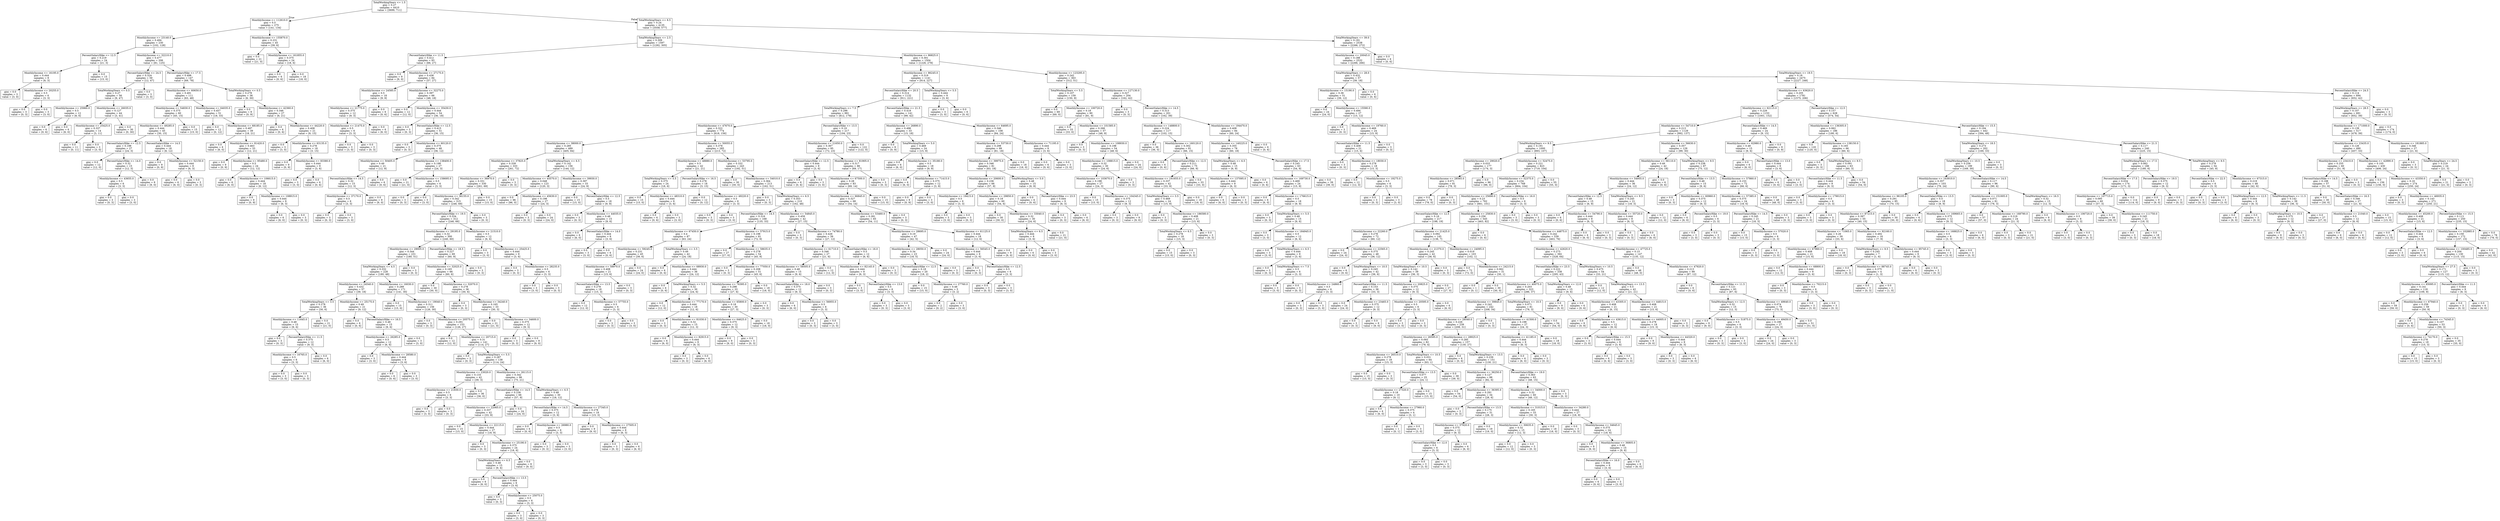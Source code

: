 digraph Tree {
node [shape=box] ;
0 [label="TotalWorkingYears <= 1.5\ngini = 0.27\nsamples = 4410\nvalue = [3699, 711]"] ;
1 [label="MonthlyIncome <= 112610.0\ngini = 0.5\nsamples = 275\nvalue = [141, 134]"] ;
0 -> 1 [labeldistance=2.5, labelangle=45, headlabel="True"] ;
2 [label="MonthlyIncome <= 23140.0\ngini = 0.494\nsamples = 230\nvalue = [102, 128]"] ;
1 -> 2 ;
3 [label="PercentSalaryHike <= 12.5\ngini = 0.219\nsamples = 24\nvalue = [21, 3]"] ;
2 -> 3 ;
4 [label="MonthlyIncome <= 16195.0\ngini = 0.444\nsamples = 9\nvalue = [6, 3]"] ;
3 -> 4 ;
5 [label="gini = 0.0\nsamples = 3\nvalue = [3, 0]"] ;
4 -> 5 ;
6 [label="MonthlyIncome <= 20255.0\ngini = 0.5\nsamples = 6\nvalue = [3, 3]"] ;
4 -> 6 ;
7 [label="gini = 0.0\nsamples = 3\nvalue = [0, 3]"] ;
6 -> 7 ;
8 [label="gini = 0.0\nsamples = 3\nvalue = [3, 0]"] ;
6 -> 8 ;
9 [label="gini = 0.0\nsamples = 15\nvalue = [15, 0]"] ;
3 -> 9 ;
10 [label="MonthlyIncome <= 32210.0\ngini = 0.477\nsamples = 206\nvalue = [81, 125]"] ;
2 -> 10 ;
11 [label="PercentSalaryHike <= 24.5\ngini = 0.324\nsamples = 59\nvalue = [12, 47]"] ;
10 -> 11 ;
12 [label="TotalWorkingYears <= 0.5\ngini = 0.27\nsamples = 56\nvalue = [9, 47]"] ;
11 -> 12 ;
13 [label="MonthlyIncome <= 25960.0\ngini = 0.5\nsamples = 12\nvalue = [6, 6]"] ;
12 -> 13 ;
14 [label="gini = 0.0\nsamples = 6\nvalue = [0, 6]"] ;
13 -> 14 ;
15 [label="gini = 0.0\nsamples = 6\nvalue = [6, 0]"] ;
13 -> 15 ;
16 [label="MonthlyIncome <= 26035.0\ngini = 0.127\nsamples = 44\nvalue = [3, 41]"] ;
12 -> 16 ;
17 [label="MonthlyIncome <= 25425.0\ngini = 0.337\nsamples = 14\nvalue = [3, 11]"] ;
16 -> 17 ;
18 [label="gini = 0.0\nsamples = 11\nvalue = [0, 11]"] ;
17 -> 18 ;
19 [label="gini = 0.0\nsamples = 3\nvalue = [3, 0]"] ;
17 -> 19 ;
20 [label="gini = 0.0\nsamples = 30\nvalue = [0, 30]"] ;
16 -> 20 ;
21 [label="gini = 0.0\nsamples = 3\nvalue = [3, 0]"] ;
11 -> 21 ;
22 [label="PercentSalaryHike <= 17.5\ngini = 0.498\nsamples = 147\nvalue = [69, 78]"] ;
10 -> 22 ;
23 [label="MonthlyIncome <= 60650.0\ngini = 0.491\nsamples = 111\nvalue = [63, 48]"] ;
22 -> 23 ;
24 [label="MonthlyIncome <= 54830.0\ngini = 0.375\nsamples = 60\nvalue = [45, 15]"] ;
23 -> 24 ;
25 [label="MonthlyIncome <= 49285.0\ngini = 0.444\nsamples = 45\nvalue = [30, 15]"] ;
24 -> 25 ;
26 [label="PercentSalaryHike <= 12.5\ngini = 0.198\nsamples = 27\nvalue = [24, 3]"] ;
25 -> 26 ;
27 [label="gini = 0.0\nsamples = 12\nvalue = [12, 0]"] ;
26 -> 27 ;
28 [label="PercentSalaryHike <= 14.0\ngini = 0.32\nsamples = 15\nvalue = [12, 3]"] ;
26 -> 28 ;
29 [label="MonthlyIncome <= 43655.0\ngini = 0.5\nsamples = 6\nvalue = [3, 3]"] ;
28 -> 29 ;
30 [label="gini = 0.0\nsamples = 3\nvalue = [0, 3]"] ;
29 -> 30 ;
31 [label="gini = 0.0\nsamples = 3\nvalue = [3, 0]"] ;
29 -> 31 ;
32 [label="gini = 0.0\nsamples = 9\nvalue = [9, 0]"] ;
28 -> 32 ;
33 [label="PercentSalaryHike <= 14.5\ngini = 0.444\nsamples = 18\nvalue = [6, 12]"] ;
25 -> 33 ;
34 [label="gini = 0.0\nsamples = 9\nvalue = [0, 9]"] ;
33 -> 34 ;
35 [label="MonthlyIncome <= 52150.0\ngini = 0.444\nsamples = 9\nvalue = [6, 3]"] ;
33 -> 35 ;
36 [label="gini = 0.0\nsamples = 6\nvalue = [6, 0]"] ;
35 -> 36 ;
37 [label="gini = 0.0\nsamples = 3\nvalue = [0, 3]"] ;
35 -> 37 ;
38 [label="gini = 0.0\nsamples = 15\nvalue = [15, 0]"] ;
24 -> 38 ;
39 [label="MonthlyIncome <= 64035.0\ngini = 0.457\nsamples = 51\nvalue = [18, 33]"] ;
23 -> 39 ;
40 [label="gini = 0.0\nsamples = 12\nvalue = [0, 12]"] ;
39 -> 40 ;
41 [label="MonthlyIncome <= 68185.0\ngini = 0.497\nsamples = 39\nvalue = [18, 21]"] ;
39 -> 41 ;
42 [label="gini = 0.0\nsamples = 6\nvalue = [6, 0]"] ;
41 -> 42 ;
43 [label="MonthlyIncome <= 81420.0\ngini = 0.463\nsamples = 33\nvalue = [12, 21]"] ;
41 -> 43 ;
44 [label="gini = 0.0\nsamples = 9\nvalue = [0, 9]"] ;
43 -> 44 ;
45 [label="MonthlyIncome <= 95480.0\ngini = 0.5\nsamples = 24\nvalue = [12, 12]"] ;
43 -> 45 ;
46 [label="gini = 0.0\nsamples = 6\nvalue = [6, 0]"] ;
45 -> 46 ;
47 [label="MonthlyIncome <= 106615.0\ngini = 0.444\nsamples = 18\nvalue = [6, 12]"] ;
45 -> 47 ;
48 [label="gini = 0.0\nsamples = 9\nvalue = [0, 9]"] ;
47 -> 48 ;
49 [label="MonthlyIncome <= 108915.0\ngini = 0.444\nsamples = 9\nvalue = [6, 3]"] ;
47 -> 49 ;
50 [label="gini = 0.0\nsamples = 6\nvalue = [6, 0]"] ;
49 -> 50 ;
51 [label="gini = 0.0\nsamples = 3\nvalue = [0, 3]"] ;
49 -> 51 ;
52 [label="TotalWorkingYears <= 0.5\ngini = 0.278\nsamples = 36\nvalue = [6, 30]"] ;
22 -> 52 ;
53 [label="gini = 0.0\nsamples = 9\nvalue = [0, 9]"] ;
52 -> 53 ;
54 [label="MonthlyIncome <= 42360.0\ngini = 0.346\nsamples = 27\nvalue = [6, 21]"] ;
52 -> 54 ;
55 [label="gini = 0.0\nsamples = 6\nvalue = [0, 6]"] ;
54 -> 55 ;
56 [label="MonthlyIncome <= 44220.0\ngini = 0.408\nsamples = 21\nvalue = [6, 15]"] ;
54 -> 56 ;
57 [label="gini = 0.0\nsamples = 3\nvalue = [3, 0]"] ;
56 -> 57 ;
58 [label="MonthlyIncome <= 63135.0\ngini = 0.278\nsamples = 18\nvalue = [3, 15]"] ;
56 -> 58 ;
59 [label="gini = 0.0\nsamples = 9\nvalue = [0, 9]"] ;
58 -> 59 ;
60 [label="MonthlyIncome <= 83380.0\ngini = 0.444\nsamples = 9\nvalue = [3, 6]"] ;
58 -> 60 ;
61 [label="gini = 0.0\nsamples = 3\nvalue = [3, 0]"] ;
60 -> 61 ;
62 [label="gini = 0.0\nsamples = 6\nvalue = [0, 6]"] ;
60 -> 62 ;
63 [label="MonthlyIncome <= 155870.0\ngini = 0.231\nsamples = 45\nvalue = [39, 6]"] ;
1 -> 63 ;
64 [label="gini = 0.0\nsamples = 21\nvalue = [21, 0]"] ;
63 -> 64 ;
65 [label="MonthlyIncome <= 161855.0\ngini = 0.375\nsamples = 24\nvalue = [18, 6]"] ;
63 -> 65 ;
66 [label="gini = 0.0\nsamples = 6\nvalue = [0, 6]"] ;
65 -> 66 ;
67 [label="gini = 0.0\nsamples = 18\nvalue = [18, 0]"] ;
65 -> 67 ;
68 [label="TotalWorkingYears <= 8.5\ngini = 0.24\nsamples = 4135\nvalue = [3558, 577]"] ;
0 -> 68 [labeldistance=2.5, labelangle=-45, headlabel="False"] ;
69 [label="TotalWorkingYears <= 2.5\ngini = 0.309\nsamples = 1597\nvalue = [1292, 305]"] ;
68 -> 69 ;
70 [label="PercentSalaryHike <= 11.5\ngini = 0.412\nsamples = 93\nvalue = [66, 27]"] ;
69 -> 70 ;
71 [label="gini = 0.0\nsamples = 9\nvalue = [9, 0]"] ;
70 -> 71 ;
72 [label="MonthlyIncome <= 27175.0\ngini = 0.436\nsamples = 84\nvalue = [57, 27]"] ;
70 -> 72 ;
73 [label="MonthlyIncome <= 24585.0\ngini = 0.5\nsamples = 18\nvalue = [9, 9]"] ;
72 -> 73 ;
74 [label="MonthlyIncome <= 21775.0\ngini = 0.375\nsamples = 12\nvalue = [9, 3]"] ;
73 -> 74 ;
75 [label="MonthlyIncome <= 21475.0\ngini = 0.5\nsamples = 6\nvalue = [3, 3]"] ;
74 -> 75 ;
76 [label="gini = 0.0\nsamples = 3\nvalue = [3, 0]"] ;
75 -> 76 ;
77 [label="gini = 0.0\nsamples = 3\nvalue = [0, 3]"] ;
75 -> 77 ;
78 [label="gini = 0.0\nsamples = 6\nvalue = [6, 0]"] ;
74 -> 78 ;
79 [label="gini = 0.0\nsamples = 6\nvalue = [0, 6]"] ;
73 -> 79 ;
80 [label="MonthlyIncome <= 32275.0\ngini = 0.397\nsamples = 66\nvalue = [48, 18]"] ;
72 -> 80 ;
81 [label="gini = 0.0\nsamples = 12\nvalue = [12, 0]"] ;
80 -> 81 ;
82 [label="MonthlyIncome <= 35430.0\ngini = 0.444\nsamples = 54\nvalue = [36, 18]"] ;
80 -> 82 ;
83 [label="gini = 0.0\nsamples = 3\nvalue = [0, 3]"] ;
82 -> 83 ;
84 [label="PercentSalaryHike <= 12.5\ngini = 0.415\nsamples = 51\nvalue = [36, 15]"] ;
82 -> 84 ;
85 [label="gini = 0.0\nsamples = 3\nvalue = [0, 3]"] ;
84 -> 85 ;
86 [label="MonthlyIncome <= 60120.0\ngini = 0.375\nsamples = 48\nvalue = [36, 12]"] ;
84 -> 86 ;
87 [label="MonthlyIncome <= 50405.0\ngini = 0.49\nsamples = 21\nvalue = [12, 9]"] ;
86 -> 87 ;
88 [label="PercentSalaryHike <= 14.5\ngini = 0.32\nsamples = 15\nvalue = [12, 3]"] ;
87 -> 88 ;
89 [label="MonthlyIncome <= 37170.0\ngini = 0.5\nsamples = 6\nvalue = [3, 3]"] ;
88 -> 89 ;
90 [label="gini = 0.0\nsamples = 3\nvalue = [0, 3]"] ;
89 -> 90 ;
91 [label="gini = 0.0\nsamples = 3\nvalue = [3, 0]"] ;
89 -> 91 ;
92 [label="gini = 0.0\nsamples = 9\nvalue = [9, 0]"] ;
88 -> 92 ;
93 [label="gini = 0.0\nsamples = 6\nvalue = [0, 6]"] ;
87 -> 93 ;
94 [label="MonthlyIncome <= 138400.0\ngini = 0.198\nsamples = 27\nvalue = [24, 3]"] ;
86 -> 94 ;
95 [label="gini = 0.0\nsamples = 21\nvalue = [21, 0]"] ;
94 -> 95 ;
96 [label="MonthlyIncome <= 158695.0\ngini = 0.5\nsamples = 6\nvalue = [3, 3]"] ;
94 -> 96 ;
97 [label="gini = 0.0\nsamples = 3\nvalue = [0, 3]"] ;
96 -> 97 ;
98 [label="gini = 0.0\nsamples = 3\nvalue = [3, 0]"] ;
96 -> 98 ;
99 [label="MonthlyIncome <= 86825.0\ngini = 0.301\nsamples = 1504\nvalue = [1226, 278]"] ;
69 -> 99 ;
100 [label="MonthlyIncome <= 86245.0\ngini = 0.319\nsamples = 1141\nvalue = [914, 227]"] ;
99 -> 100 ;
101 [label="PercentSalaryHike <= 20.5\ngini = 0.314\nsamples = 1132\nvalue = [911, 221]"] ;
100 -> 101 ;
102 [label="TotalWorkingYears <= 7.5\ngini = 0.296\nsamples = 991\nvalue = [812, 179]"] ;
101 -> 102 ;
103 [label="MonthlyIncome <= 47670.0\ngini = 0.322\nsamples = 774\nvalue = [618, 156]"] ;
102 -> 103 ;
104 [label="MonthlyIncome <= 38000.0\ngini = 0.285\nsamples = 489\nvalue = [405, 84]"] ;
103 -> 104 ;
105 [label="MonthlyIncome <= 37825.0\ngini = 0.339\nsamples = 333\nvalue = [261, 72]"] ;
104 -> 105 ;
106 [label="MonthlyIncome <= 36970.0\ngini = 0.331\nsamples = 330\nvalue = [261, 69]"] ;
105 -> 106 ;
107 [label="MonthlyIncome <= 36155.0\ngini = 0.342\nsamples = 315\nvalue = [246, 69]"] ;
106 -> 107 ;
108 [label="PercentSalaryHike <= 19.5\ngini = 0.334\nsamples = 312\nvalue = [246, 66]"] ;
107 -> 108 ;
109 [label="MonthlyIncome <= 29195.0\ngini = 0.32\nsamples = 300\nvalue = [240, 60]"] ;
108 -> 109 ;
110 [label="MonthlyIncome <= 29005.0\ngini = 0.344\nsamples = 231\nvalue = [180, 51]"] ;
109 -> 110 ;
111 [label="TotalWorkingYears <= 4.5\ngini = 0.332\nsamples = 228\nvalue = [180, 48]"] ;
110 -> 111 ;
112 [label="MonthlyIncome <= 24540.0\ngini = 0.432\nsamples = 57\nvalue = [39, 18]"] ;
111 -> 112 ;
113 [label="TotalWorkingYears <= 3.5\ngini = 0.278\nsamples = 36\nvalue = [30, 6]"] ;
112 -> 113 ;
114 [label="MonthlyIncome <= 11645.0\ngini = 0.48\nsamples = 15\nvalue = [9, 6]"] ;
113 -> 114 ;
115 [label="gini = 0.0\nsamples = 3\nvalue = [0, 3]"] ;
114 -> 115 ;
116 [label="PercentSalaryHike <= 11.5\ngini = 0.375\nsamples = 12\nvalue = [9, 3]"] ;
114 -> 116 ;
117 [label="MonthlyIncome <= 16765.0\ngini = 0.5\nsamples = 6\nvalue = [3, 3]"] ;
116 -> 117 ;
118 [label="gini = 0.0\nsamples = 3\nvalue = [3, 0]"] ;
117 -> 118 ;
119 [label="gini = 0.0\nsamples = 3\nvalue = [0, 3]"] ;
117 -> 119 ;
120 [label="gini = 0.0\nsamples = 6\nvalue = [6, 0]"] ;
116 -> 120 ;
121 [label="gini = 0.0\nsamples = 21\nvalue = [21, 0]"] ;
113 -> 121 ;
122 [label="MonthlyIncome <= 25175.0\ngini = 0.49\nsamples = 21\nvalue = [9, 12]"] ;
112 -> 122 ;
123 [label="gini = 0.0\nsamples = 6\nvalue = [0, 6]"] ;
122 -> 123 ;
124 [label="PercentSalaryHike <= 16.5\ngini = 0.48\nsamples = 15\nvalue = [9, 6]"] ;
122 -> 124 ;
125 [label="MonthlyIncome <= 26285.0\ngini = 0.5\nsamples = 12\nvalue = [6, 6]"] ;
124 -> 125 ;
126 [label="gini = 0.0\nsamples = 3\nvalue = [3, 0]"] ;
125 -> 126 ;
127 [label="MonthlyIncome <= 28580.0\ngini = 0.444\nsamples = 9\nvalue = [3, 6]"] ;
125 -> 127 ;
128 [label="gini = 0.0\nsamples = 6\nvalue = [0, 6]"] ;
127 -> 128 ;
129 [label="gini = 0.0\nsamples = 3\nvalue = [3, 0]"] ;
127 -> 129 ;
130 [label="gini = 0.0\nsamples = 3\nvalue = [3, 0]"] ;
124 -> 130 ;
131 [label="MonthlyIncome <= 16030.0\ngini = 0.289\nsamples = 171\nvalue = [141, 30]"] ;
111 -> 131 ;
132 [label="gini = 0.0\nsamples = 15\nvalue = [15, 0]"] ;
131 -> 132 ;
133 [label="MonthlyIncome <= 19040.0\ngini = 0.311\nsamples = 156\nvalue = [126, 30]"] ;
131 -> 133 ;
134 [label="gini = 0.0\nsamples = 3\nvalue = [0, 3]"] ;
133 -> 134 ;
135 [label="MonthlyIncome <= 20575.0\ngini = 0.291\nsamples = 153\nvalue = [126, 27]"] ;
133 -> 135 ;
136 [label="gini = 0.0\nsamples = 12\nvalue = [12, 0]"] ;
135 -> 136 ;
137 [label="MonthlyIncome <= 20715.0\ngini = 0.31\nsamples = 141\nvalue = [114, 27]"] ;
135 -> 137 ;
138 [label="gini = 0.0\nsamples = 3\nvalue = [0, 3]"] ;
137 -> 138 ;
139 [label="TotalWorkingYears <= 5.5\ngini = 0.287\nsamples = 138\nvalue = [114, 24]"] ;
137 -> 139 ;
140 [label="MonthlyIncome <= 23020.0\ngini = 0.133\nsamples = 42\nvalue = [39, 3]"] ;
139 -> 140 ;
141 [label="MonthlyIncome <= 21830.0\ngini = 0.5\nsamples = 6\nvalue = [3, 3]"] ;
140 -> 141 ;
142 [label="gini = 0.0\nsamples = 3\nvalue = [3, 0]"] ;
141 -> 142 ;
143 [label="gini = 0.0\nsamples = 3\nvalue = [0, 3]"] ;
141 -> 143 ;
144 [label="gini = 0.0\nsamples = 36\nvalue = [36, 0]"] ;
140 -> 144 ;
145 [label="MonthlyIncome <= 26115.0\ngini = 0.342\nsamples = 96\nvalue = [75, 21]"] ;
139 -> 145 ;
146 [label="PercentSalaryHike <= 14.5\ngini = 0.236\nsamples = 66\nvalue = [57, 9]"] ;
145 -> 146 ;
147 [label="MonthlyIncome <= 22065.0\ngini = 0.337\nsamples = 42\nvalue = [33, 9]"] ;
146 -> 147 ;
148 [label="gini = 0.0\nsamples = 15\nvalue = [15, 0]"] ;
147 -> 148 ;
149 [label="MonthlyIncome <= 22115.0\ngini = 0.444\nsamples = 27\nvalue = [18, 9]"] ;
147 -> 149 ;
150 [label="gini = 0.0\nsamples = 3\nvalue = [0, 3]"] ;
149 -> 150 ;
151 [label="MonthlyIncome <= 25190.0\ngini = 0.375\nsamples = 24\nvalue = [18, 6]"] ;
149 -> 151 ;
152 [label="TotalWorkingYears <= 6.5\ngini = 0.48\nsamples = 15\nvalue = [9, 6]"] ;
151 -> 152 ;
153 [label="gini = 0.0\nsamples = 6\nvalue = [6, 0]"] ;
152 -> 153 ;
154 [label="PercentSalaryHike <= 13.5\ngini = 0.444\nsamples = 9\nvalue = [3, 6]"] ;
152 -> 154 ;
155 [label="gini = 0.0\nsamples = 3\nvalue = [0, 3]"] ;
154 -> 155 ;
156 [label="MonthlyIncome <= 25075.0\ngini = 0.5\nsamples = 6\nvalue = [3, 3]"] ;
154 -> 156 ;
157 [label="gini = 0.0\nsamples = 3\nvalue = [3, 0]"] ;
156 -> 157 ;
158 [label="gini = 0.0\nsamples = 3\nvalue = [0, 3]"] ;
156 -> 158 ;
159 [label="gini = 0.0\nsamples = 9\nvalue = [9, 0]"] ;
151 -> 159 ;
160 [label="gini = 0.0\nsamples = 24\nvalue = [24, 0]"] ;
146 -> 160 ;
161 [label="TotalWorkingYears <= 6.5\ngini = 0.48\nsamples = 30\nvalue = [18, 12]"] ;
145 -> 161 ;
162 [label="PercentSalaryHike <= 14.5\ngini = 0.375\nsamples = 12\nvalue = [3, 9]"] ;
161 -> 162 ;
163 [label="gini = 0.0\nsamples = 6\nvalue = [0, 6]"] ;
162 -> 163 ;
164 [label="MonthlyIncome <= 26980.0\ngini = 0.5\nsamples = 6\nvalue = [3, 3]"] ;
162 -> 164 ;
165 [label="gini = 0.0\nsamples = 3\nvalue = [0, 3]"] ;
164 -> 165 ;
166 [label="gini = 0.0\nsamples = 3\nvalue = [3, 0]"] ;
164 -> 166 ;
167 [label="MonthlyIncome <= 27345.0\ngini = 0.278\nsamples = 18\nvalue = [15, 3]"] ;
161 -> 167 ;
168 [label="gini = 0.0\nsamples = 9\nvalue = [9, 0]"] ;
167 -> 168 ;
169 [label="MonthlyIncome <= 27505.0\ngini = 0.444\nsamples = 9\nvalue = [6, 3]"] ;
167 -> 169 ;
170 [label="gini = 0.0\nsamples = 3\nvalue = [0, 3]"] ;
169 -> 170 ;
171 [label="gini = 0.0\nsamples = 6\nvalue = [6, 0]"] ;
169 -> 171 ;
172 [label="gini = 0.0\nsamples = 3\nvalue = [0, 3]"] ;
110 -> 172 ;
173 [label="PercentSalaryHike <= 18.5\ngini = 0.227\nsamples = 69\nvalue = [60, 9]"] ;
109 -> 173 ;
174 [label="MonthlyIncome <= 32025.0\ngini = 0.165\nsamples = 66\nvalue = [60, 6]"] ;
173 -> 174 ;
175 [label="gini = 0.0\nsamples = 30\nvalue = [30, 0]"] ;
174 -> 175 ;
176 [label="MonthlyIncome <= 32070.0\ngini = 0.278\nsamples = 36\nvalue = [30, 6]"] ;
174 -> 176 ;
177 [label="gini = 0.0\nsamples = 3\nvalue = [0, 3]"] ;
176 -> 177 ;
178 [label="MonthlyIncome <= 34240.0\ngini = 0.165\nsamples = 33\nvalue = [30, 3]"] ;
176 -> 178 ;
179 [label="gini = 0.0\nsamples = 21\nvalue = [21, 0]"] ;
178 -> 179 ;
180 [label="MonthlyIncome <= 34600.0\ngini = 0.375\nsamples = 12\nvalue = [9, 3]"] ;
178 -> 180 ;
181 [label="gini = 0.0\nsamples = 3\nvalue = [0, 3]"] ;
180 -> 181 ;
182 [label="gini = 0.0\nsamples = 9\nvalue = [9, 0]"] ;
180 -> 182 ;
183 [label="gini = 0.0\nsamples = 3\nvalue = [0, 3]"] ;
173 -> 183 ;
184 [label="MonthlyIncome <= 21510.0\ngini = 0.5\nsamples = 12\nvalue = [6, 6]"] ;
108 -> 184 ;
185 [label="gini = 0.0\nsamples = 3\nvalue = [3, 0]"] ;
184 -> 185 ;
186 [label="MonthlyIncome <= 25425.0\ngini = 0.444\nsamples = 9\nvalue = [3, 6]"] ;
184 -> 186 ;
187 [label="gini = 0.0\nsamples = 3\nvalue = [0, 3]"] ;
186 -> 187 ;
188 [label="MonthlyIncome <= 28235.0\ngini = 0.5\nsamples = 6\nvalue = [3, 3]"] ;
186 -> 188 ;
189 [label="gini = 0.0\nsamples = 3\nvalue = [3, 0]"] ;
188 -> 189 ;
190 [label="gini = 0.0\nsamples = 3\nvalue = [0, 3]"] ;
188 -> 190 ;
191 [label="gini = 0.0\nsamples = 3\nvalue = [0, 3]"] ;
107 -> 191 ;
192 [label="gini = 0.0\nsamples = 15\nvalue = [15, 0]"] ;
106 -> 192 ;
193 [label="gini = 0.0\nsamples = 3\nvalue = [0, 3]"] ;
105 -> 193 ;
194 [label="TotalWorkingYears <= 6.5\ngini = 0.142\nsamples = 156\nvalue = [144, 12]"] ;
104 -> 194 ;
195 [label="MonthlyIncome <= 45570.0\ngini = 0.048\nsamples = 123\nvalue = [120, 3]"] ;
194 -> 195 ;
196 [label="gini = 0.0\nsamples = 96\nvalue = [96, 0]"] ;
195 -> 196 ;
197 [label="MonthlyIncome <= 45630.0\ngini = 0.198\nsamples = 27\nvalue = [24, 3]"] ;
195 -> 197 ;
198 [label="gini = 0.0\nsamples = 3\nvalue = [0, 3]"] ;
197 -> 198 ;
199 [label="gini = 0.0\nsamples = 24\nvalue = [24, 0]"] ;
197 -> 199 ;
200 [label="MonthlyIncome <= 39930.0\ngini = 0.397\nsamples = 33\nvalue = [24, 9]"] ;
194 -> 200 ;
201 [label="gini = 0.0\nsamples = 15\nvalue = [15, 0]"] ;
200 -> 201 ;
202 [label="PercentSalaryHike <= 12.5\ngini = 0.5\nsamples = 18\nvalue = [9, 9]"] ;
200 -> 202 ;
203 [label="gini = 0.0\nsamples = 3\nvalue = [0, 3]"] ;
202 -> 203 ;
204 [label="MonthlyIncome <= 44035.0\ngini = 0.48\nsamples = 15\nvalue = [9, 6]"] ;
202 -> 204 ;
205 [label="gini = 0.0\nsamples = 6\nvalue = [6, 0]"] ;
204 -> 205 ;
206 [label="PercentSalaryHike <= 14.0\ngini = 0.444\nsamples = 9\nvalue = [3, 6]"] ;
204 -> 206 ;
207 [label="gini = 0.0\nsamples = 3\nvalue = [3, 0]"] ;
206 -> 207 ;
208 [label="gini = 0.0\nsamples = 6\nvalue = [0, 6]"] ;
206 -> 208 ;
209 [label="MonthlyIncome <= 50055.0\ngini = 0.378\nsamples = 285\nvalue = [213, 72]"] ;
103 -> 209 ;
210 [label="MonthlyIncome <= 48880.0\ngini = 0.5\nsamples = 42\nvalue = [21, 21]"] ;
209 -> 210 ;
211 [label="TotalWorkingYears <= 5.5\ngini = 0.375\nsamples = 24\nvalue = [18, 6]"] ;
210 -> 211 ;
212 [label="gini = 0.0\nsamples = 15\nvalue = [15, 0]"] ;
211 -> 212 ;
213 [label="MonthlyIncome <= 48310.0\ngini = 0.444\nsamples = 9\nvalue = [3, 6]"] ;
211 -> 213 ;
214 [label="gini = 0.0\nsamples = 6\nvalue = [0, 6]"] ;
213 -> 214 ;
215 [label="gini = 0.0\nsamples = 3\nvalue = [3, 0]"] ;
213 -> 215 ;
216 [label="PercentSalaryHike <= 16.5\ngini = 0.278\nsamples = 18\nvalue = [3, 15]"] ;
210 -> 216 ;
217 [label="gini = 0.0\nsamples = 12\nvalue = [0, 12]"] ;
216 -> 217 ;
218 [label="MonthlyIncome <= 49220.0\ngini = 0.5\nsamples = 6\nvalue = [3, 3]"] ;
216 -> 218 ;
219 [label="gini = 0.0\nsamples = 3\nvalue = [0, 3]"] ;
218 -> 219 ;
220 [label="gini = 0.0\nsamples = 3\nvalue = [3, 0]"] ;
218 -> 220 ;
221 [label="MonthlyIncome <= 53795.0\ngini = 0.332\nsamples = 243\nvalue = [192, 51]"] ;
209 -> 221 ;
222 [label="gini = 0.0\nsamples = 30\nvalue = [30, 0]"] ;
221 -> 222 ;
223 [label="MonthlyIncome <= 54010.0\ngini = 0.364\nsamples = 213\nvalue = [162, 51]"] ;
221 -> 223 ;
224 [label="gini = 0.0\nsamples = 3\nvalue = [0, 3]"] ;
223 -> 224 ;
225 [label="TotalWorkingYears <= 6.5\ngini = 0.353\nsamples = 210\nvalue = [162, 48]"] ;
223 -> 225 ;
226 [label="PercentSalaryHike <= 14.5\ngini = 0.316\nsamples = 168\nvalue = [135, 33]"] ;
225 -> 226 ;
227 [label="MonthlyIncome <= 67450.0\ngini = 0.4\nsamples = 87\nvalue = [63, 24]"] ;
226 -> 227 ;
228 [label="MonthlyIncome <= 59245.0\ngini = 0.231\nsamples = 45\nvalue = [39, 6]"] ;
227 -> 228 ;
229 [label="MonthlyIncome <= 58970.0\ngini = 0.408\nsamples = 21\nvalue = [15, 6]"] ;
228 -> 229 ;
230 [label="PercentSalaryHike <= 13.5\ngini = 0.278\nsamples = 18\nvalue = [15, 3]"] ;
229 -> 230 ;
231 [label="gini = 0.0\nsamples = 12\nvalue = [12, 0]"] ;
230 -> 231 ;
232 [label="MonthlyIncome <= 57755.0\ngini = 0.5\nsamples = 6\nvalue = [3, 3]"] ;
230 -> 232 ;
233 [label="gini = 0.0\nsamples = 3\nvalue = [0, 3]"] ;
232 -> 233 ;
234 [label="gini = 0.0\nsamples = 3\nvalue = [3, 0]"] ;
232 -> 234 ;
235 [label="gini = 0.0\nsamples = 3\nvalue = [0, 3]"] ;
229 -> 235 ;
236 [label="gini = 0.0\nsamples = 24\nvalue = [24, 0]"] ;
228 -> 236 ;
237 [label="TotalWorkingYears <= 3.5\ngini = 0.49\nsamples = 42\nvalue = [24, 18]"] ;
227 -> 237 ;
238 [label="gini = 0.0\nsamples = 6\nvalue = [0, 6]"] ;
237 -> 238 ;
239 [label="MonthlyIncome <= 68930.0\ngini = 0.444\nsamples = 36\nvalue = [24, 12]"] ;
237 -> 239 ;
240 [label="gini = 0.0\nsamples = 6\nvalue = [0, 6]"] ;
239 -> 240 ;
241 [label="TotalWorkingYears <= 5.5\ngini = 0.32\nsamples = 30\nvalue = [24, 6]"] ;
239 -> 241 ;
242 [label="gini = 0.0\nsamples = 12\nvalue = [12, 0]"] ;
241 -> 242 ;
243 [label="MonthlyIncome <= 77170.0\ngini = 0.444\nsamples = 18\nvalue = [12, 6]"] ;
241 -> 243 ;
244 [label="gini = 0.0\nsamples = 3\nvalue = [0, 3]"] ;
243 -> 244 ;
245 [label="MonthlyIncome <= 81030.0\ngini = 0.32\nsamples = 15\nvalue = [12, 3]"] ;
243 -> 245 ;
246 [label="gini = 0.0\nsamples = 6\nvalue = [6, 0]"] ;
245 -> 246 ;
247 [label="MonthlyIncome <= 82915.0\ngini = 0.444\nsamples = 9\nvalue = [6, 3]"] ;
245 -> 247 ;
248 [label="gini = 0.0\nsamples = 3\nvalue = [0, 3]"] ;
247 -> 248 ;
249 [label="gini = 0.0\nsamples = 6\nvalue = [6, 0]"] ;
247 -> 249 ;
250 [label="MonthlyIncome <= 57915.0\ngini = 0.198\nsamples = 81\nvalue = [72, 9]"] ;
226 -> 250 ;
251 [label="gini = 0.0\nsamples = 27\nvalue = [27, 0]"] ;
250 -> 251 ;
252 [label="MonthlyIncome <= 58635.0\ngini = 0.278\nsamples = 54\nvalue = [45, 9]"] ;
250 -> 252 ;
253 [label="gini = 0.0\nsamples = 3\nvalue = [0, 3]"] ;
252 -> 253 ;
254 [label="MonthlyIncome <= 77050.0\ngini = 0.208\nsamples = 51\nvalue = [45, 6]"] ;
252 -> 254 ;
255 [label="MonthlyIncome <= 76395.0\ngini = 0.298\nsamples = 33\nvalue = [27, 6]"] ;
254 -> 255 ;
256 [label="MonthlyIncome <= 65800.0\ngini = 0.18\nsamples = 30\nvalue = [27, 3]"] ;
255 -> 256 ;
257 [label="MonthlyIncome <= 64625.0\ngini = 0.375\nsamples = 12\nvalue = [9, 3]"] ;
256 -> 257 ;
258 [label="gini = 0.0\nsamples = 9\nvalue = [9, 0]"] ;
257 -> 258 ;
259 [label="gini = 0.0\nsamples = 3\nvalue = [0, 3]"] ;
257 -> 259 ;
260 [label="gini = 0.0\nsamples = 18\nvalue = [18, 0]"] ;
256 -> 260 ;
261 [label="gini = 0.0\nsamples = 3\nvalue = [0, 3]"] ;
255 -> 261 ;
262 [label="gini = 0.0\nsamples = 18\nvalue = [18, 0]"] ;
254 -> 262 ;
263 [label="MonthlyIncome <= 54845.0\ngini = 0.459\nsamples = 42\nvalue = [27, 15]"] ;
225 -> 263 ;
264 [label="gini = 0.0\nsamples = 3\nvalue = [0, 3]"] ;
263 -> 264 ;
265 [label="MonthlyIncome <= 74780.0\ngini = 0.426\nsamples = 39\nvalue = [27, 12]"] ;
263 -> 265 ;
266 [label="MonthlyIncome <= 61710.0\ngini = 0.346\nsamples = 27\nvalue = [21, 6]"] ;
265 -> 266 ;
267 [label="MonthlyIncome <= 58505.0\ngini = 0.48\nsamples = 15\nvalue = [9, 6]"] ;
266 -> 267 ;
268 [label="PercentSalaryHike <= 18.0\ngini = 0.375\nsamples = 12\nvalue = [9, 3]"] ;
267 -> 268 ;
269 [label="gini = 0.0\nsamples = 6\nvalue = [6, 0]"] ;
268 -> 269 ;
270 [label="MonthlyIncome <= 56955.0\ngini = 0.5\nsamples = 6\nvalue = [3, 3]"] ;
268 -> 270 ;
271 [label="gini = 0.0\nsamples = 3\nvalue = [0, 3]"] ;
270 -> 271 ;
272 [label="gini = 0.0\nsamples = 3\nvalue = [3, 0]"] ;
270 -> 272 ;
273 [label="gini = 0.0\nsamples = 3\nvalue = [0, 3]"] ;
267 -> 273 ;
274 [label="gini = 0.0\nsamples = 12\nvalue = [12, 0]"] ;
266 -> 274 ;
275 [label="PercentSalaryHike <= 16.0\ngini = 0.5\nsamples = 12\nvalue = [6, 6]"] ;
265 -> 275 ;
276 [label="MonthlyIncome <= 82145.0\ngini = 0.444\nsamples = 9\nvalue = [6, 3]"] ;
275 -> 276 ;
277 [label="gini = 0.0\nsamples = 3\nvalue = [3, 0]"] ;
276 -> 277 ;
278 [label="PercentSalaryHike <= 13.0\ngini = 0.5\nsamples = 6\nvalue = [3, 3]"] ;
276 -> 278 ;
279 [label="gini = 0.0\nsamples = 3\nvalue = [0, 3]"] ;
278 -> 279 ;
280 [label="gini = 0.0\nsamples = 3\nvalue = [3, 0]"] ;
278 -> 280 ;
281 [label="gini = 0.0\nsamples = 3\nvalue = [0, 3]"] ;
275 -> 281 ;
282 [label="PercentSalaryHike <= 13.5\ngini = 0.19\nsamples = 217\nvalue = [194, 23]"] ;
102 -> 282 ;
283 [label="MonthlyIncome <= 21650.0\ngini = 0.367\nsamples = 95\nvalue = [72, 23]"] ;
282 -> 283 ;
284 [label="PercentSalaryHike <= 12.5\ngini = 0.444\nsamples = 9\nvalue = [3, 6]"] ;
283 -> 284 ;
285 [label="gini = 0.0\nsamples = 6\nvalue = [0, 6]"] ;
284 -> 285 ;
286 [label="gini = 0.0\nsamples = 3\nvalue = [3, 0]"] ;
284 -> 286 ;
287 [label="MonthlyIncome <= 81905.0\ngini = 0.317\nsamples = 86\nvalue = [69, 17]"] ;
283 -> 287 ;
288 [label="MonthlyIncome <= 67500.0\ngini = 0.28\nsamples = 83\nvalue = [69, 14]"] ;
287 -> 288 ;
289 [label="MonthlyIncome <= 66845.0\ngini = 0.327\nsamples = 68\nvalue = [54, 14]"] ;
288 -> 289 ;
290 [label="MonthlyIncome <= 53460.0\ngini = 0.281\nsamples = 65\nvalue = [54, 11]"] ;
289 -> 290 ;
291 [label="MonthlyIncome <= 28695.0\ngini = 0.19\nsamples = 47\nvalue = [42, 5]"] ;
290 -> 291 ;
292 [label="MonthlyIncome <= 28050.0\ngini = 0.34\nsamples = 23\nvalue = [18, 5]"] ;
291 -> 292 ;
293 [label="PercentSalaryHike <= 12.5\ngini = 0.18\nsamples = 20\nvalue = [18, 2]"] ;
292 -> 293 ;
294 [label="gini = 0.0\nsamples = 15\nvalue = [15, 0]"] ;
293 -> 294 ;
295 [label="MonthlyIncome <= 27760.0\ngini = 0.48\nsamples = 5\nvalue = [3, 2]"] ;
293 -> 295 ;
296 [label="gini = 0.0\nsamples = 2\nvalue = [0, 2]"] ;
295 -> 296 ;
297 [label="gini = 0.0\nsamples = 3\nvalue = [3, 0]"] ;
295 -> 297 ;
298 [label="gini = 0.0\nsamples = 3\nvalue = [0, 3]"] ;
292 -> 298 ;
299 [label="gini = 0.0\nsamples = 24\nvalue = [24, 0]"] ;
291 -> 299 ;
300 [label="MonthlyIncome <= 61125.0\ngini = 0.444\nsamples = 18\nvalue = [12, 6]"] ;
290 -> 300 ;
301 [label="MonthlyIncome <= 56545.0\ngini = 0.444\nsamples = 9\nvalue = [3, 6]"] ;
300 -> 301 ;
302 [label="gini = 0.0\nsamples = 3\nvalue = [0, 3]"] ;
301 -> 302 ;
303 [label="PercentSalaryHike <= 12.5\ngini = 0.5\nsamples = 6\nvalue = [3, 3]"] ;
301 -> 303 ;
304 [label="gini = 0.0\nsamples = 3\nvalue = [0, 3]"] ;
303 -> 304 ;
305 [label="gini = 0.0\nsamples = 3\nvalue = [3, 0]"] ;
303 -> 305 ;
306 [label="gini = 0.0\nsamples = 9\nvalue = [9, 0]"] ;
300 -> 306 ;
307 [label="gini = 0.0\nsamples = 3\nvalue = [0, 3]"] ;
289 -> 307 ;
308 [label="gini = 0.0\nsamples = 15\nvalue = [15, 0]"] ;
288 -> 308 ;
309 [label="gini = 0.0\nsamples = 3\nvalue = [0, 3]"] ;
287 -> 309 ;
310 [label="gini = 0.0\nsamples = 122\nvalue = [122, 0]"] ;
282 -> 310 ;
311 [label="PercentSalaryHike <= 21.5\ngini = 0.418\nsamples = 141\nvalue = [99, 42]"] ;
101 -> 311 ;
312 [label="MonthlyIncome <= 26890.0\ngini = 0.496\nsamples = 33\nvalue = [15, 18]"] ;
311 -> 312 ;
313 [label="gini = 0.0\nsamples = 9\nvalue = [0, 9]"] ;
312 -> 313 ;
314 [label="TotalWorkingYears <= 5.0\ngini = 0.469\nsamples = 24\nvalue = [15, 9]"] ;
312 -> 314 ;
315 [label="gini = 0.0\nsamples = 6\nvalue = [6, 0]"] ;
314 -> 315 ;
316 [label="MonthlyIncome <= 35180.0\ngini = 0.5\nsamples = 18\nvalue = [9, 9]"] ;
314 -> 316 ;
317 [label="gini = 0.0\nsamples = 6\nvalue = [6, 0]"] ;
316 -> 317 ;
318 [label="MonthlyIncome <= 71415.0\ngini = 0.375\nsamples = 12\nvalue = [3, 9]"] ;
316 -> 318 ;
319 [label="gini = 0.0\nsamples = 9\nvalue = [0, 9]"] ;
318 -> 319 ;
320 [label="gini = 0.0\nsamples = 3\nvalue = [3, 0]"] ;
318 -> 320 ;
321 [label="MonthlyIncome <= 64695.0\ngini = 0.346\nsamples = 108\nvalue = [84, 24]"] ;
311 -> 321 ;
322 [label="MonthlyIncome <= 53730.0\ngini = 0.298\nsamples = 99\nvalue = [81, 18]"] ;
321 -> 322 ;
323 [label="MonthlyIncome <= 39975.0\ngini = 0.346\nsamples = 81\nvalue = [63, 18]"] ;
322 -> 323 ;
324 [label="MonthlyIncome <= 20600.0\ngini = 0.236\nsamples = 66\nvalue = [57, 9]"] ;
323 -> 324 ;
325 [label="MonthlyIncome <= 19415.0\ngini = 0.5\nsamples = 6\nvalue = [3, 3]"] ;
324 -> 325 ;
326 [label="gini = 0.0\nsamples = 3\nvalue = [3, 0]"] ;
325 -> 326 ;
327 [label="gini = 0.0\nsamples = 3\nvalue = [0, 3]"] ;
325 -> 327 ;
328 [label="MonthlyIncome <= 29850.0\ngini = 0.18\nsamples = 60\nvalue = [54, 6]"] ;
324 -> 328 ;
329 [label="gini = 0.0\nsamples = 30\nvalue = [30, 0]"] ;
328 -> 329 ;
330 [label="MonthlyIncome <= 33040.0\ngini = 0.32\nsamples = 30\nvalue = [24, 6]"] ;
328 -> 330 ;
331 [label="TotalWorkingYears <= 6.5\ngini = 0.444\nsamples = 9\nvalue = [3, 6]"] ;
330 -> 331 ;
332 [label="gini = 0.0\nsamples = 6\nvalue = [0, 6]"] ;
331 -> 332 ;
333 [label="gini = 0.0\nsamples = 3\nvalue = [3, 0]"] ;
331 -> 333 ;
334 [label="gini = 0.0\nsamples = 21\nvalue = [21, 0]"] ;
330 -> 334 ;
335 [label="TotalWorkingYears <= 5.0\ngini = 0.48\nsamples = 15\nvalue = [6, 9]"] ;
323 -> 335 ;
336 [label="gini = 0.0\nsamples = 6\nvalue = [0, 6]"] ;
335 -> 336 ;
337 [label="PercentSalaryHike <= 23.5\ngini = 0.444\nsamples = 9\nvalue = [6, 3]"] ;
335 -> 337 ;
338 [label="gini = 0.0\nsamples = 3\nvalue = [0, 3]"] ;
337 -> 338 ;
339 [label="gini = 0.0\nsamples = 6\nvalue = [6, 0]"] ;
337 -> 339 ;
340 [label="gini = 0.0\nsamples = 18\nvalue = [18, 0]"] ;
322 -> 340 ;
341 [label="MonthlyIncome <= 71195.0\ngini = 0.444\nsamples = 9\nvalue = [3, 6]"] ;
321 -> 341 ;
342 [label="gini = 0.0\nsamples = 6\nvalue = [0, 6]"] ;
341 -> 342 ;
343 [label="gini = 0.0\nsamples = 3\nvalue = [3, 0]"] ;
341 -> 343 ;
344 [label="TotalWorkingYears <= 5.5\ngini = 0.444\nsamples = 9\nvalue = [3, 6]"] ;
100 -> 344 ;
345 [label="gini = 0.0\nsamples = 3\nvalue = [3, 0]"] ;
344 -> 345 ;
346 [label="gini = 0.0\nsamples = 6\nvalue = [0, 6]"] ;
344 -> 346 ;
347 [label="MonthlyIncome <= 123295.0\ngini = 0.242\nsamples = 363\nvalue = [312, 51]"] ;
99 -> 347 ;
348 [label="TotalWorkingYears <= 5.5\ngini = 0.107\nsamples = 159\nvalue = [150, 9]"] ;
347 -> 348 ;
349 [label="gini = 0.0\nsamples = 69\nvalue = [69, 0]"] ;
348 -> 349 ;
350 [label="MonthlyIncome <= 100720.0\ngini = 0.18\nsamples = 90\nvalue = [81, 9]"] ;
348 -> 350 ;
351 [label="gini = 0.0\nsamples = 33\nvalue = [33, 0]"] ;
350 -> 351 ;
352 [label="MonthlyIncome <= 101585.0\ngini = 0.266\nsamples = 57\nvalue = [48, 9]"] ;
350 -> 352 ;
353 [label="gini = 0.0\nsamples = 3\nvalue = [0, 3]"] ;
352 -> 353 ;
354 [label="MonthlyIncome <= 108930.0\ngini = 0.198\nsamples = 54\nvalue = [48, 6]"] ;
352 -> 354 ;
355 [label="MonthlyIncome <= 108815.0\ngini = 0.32\nsamples = 30\nvalue = [24, 6]"] ;
354 -> 355 ;
356 [label="MonthlyIncome <= 103670.0\ngini = 0.198\nsamples = 27\nvalue = [24, 3]"] ;
355 -> 356 ;
357 [label="gini = 0.0\nsamples = 15\nvalue = [15, 0]"] ;
356 -> 357 ;
358 [label="MonthlyIncome <= 104345.0\ngini = 0.375\nsamples = 12\nvalue = [9, 3]"] ;
356 -> 358 ;
359 [label="gini = 0.0\nsamples = 3\nvalue = [0, 3]"] ;
358 -> 359 ;
360 [label="gini = 0.0\nsamples = 9\nvalue = [9, 0]"] ;
358 -> 360 ;
361 [label="gini = 0.0\nsamples = 3\nvalue = [0, 3]"] ;
355 -> 361 ;
362 [label="gini = 0.0\nsamples = 24\nvalue = [24, 0]"] ;
354 -> 362 ;
363 [label="MonthlyIncome <= 127130.0\ngini = 0.327\nsamples = 204\nvalue = [162, 42]"] ;
347 -> 363 ;
364 [label="gini = 0.0\nsamples = 3\nvalue = [0, 3]"] ;
363 -> 364 ;
365 [label="PercentSalaryHike <= 14.5\ngini = 0.313\nsamples = 201\nvalue = [162, 39]"] ;
363 -> 365 ;
366 [label="MonthlyIncome <= 148800.0\ngini = 0.224\nsamples = 117\nvalue = [102, 15]"] ;
365 -> 366 ;
367 [label="gini = 0.0\nsamples = 36\nvalue = [36, 0]"] ;
366 -> 367 ;
368 [label="MonthlyIncome <= 160120.0\ngini = 0.302\nsamples = 81\nvalue = [66, 15]"] ;
366 -> 368 ;
369 [label="gini = 0.0\nsamples = 6\nvalue = [0, 6]"] ;
368 -> 369 ;
370 [label="PercentSalaryHike <= 12.5\ngini = 0.211\nsamples = 75\nvalue = [66, 9]"] ;
368 -> 370 ;
371 [label="MonthlyIncome <= 191655.0\ngini = 0.337\nsamples = 42\nvalue = [33, 9]"] ;
370 -> 371 ;
372 [label="TotalWorkingYears <= 3.5\ngini = 0.469\nsamples = 24\nvalue = [15, 9]"] ;
371 -> 372 ;
373 [label="gini = 0.0\nsamples = 3\nvalue = [0, 3]"] ;
372 -> 373 ;
374 [label="MonthlyIncome <= 186580.0\ngini = 0.408\nsamples = 21\nvalue = [15, 6]"] ;
372 -> 374 ;
375 [label="TotalWorkingYears <= 6.5\ngini = 0.278\nsamples = 18\nvalue = [15, 3]"] ;
374 -> 375 ;
376 [label="gini = 0.0\nsamples = 15\nvalue = [15, 0]"] ;
375 -> 376 ;
377 [label="gini = 0.0\nsamples = 3\nvalue = [0, 3]"] ;
375 -> 377 ;
378 [label="gini = 0.0\nsamples = 3\nvalue = [0, 3]"] ;
374 -> 378 ;
379 [label="gini = 0.0\nsamples = 18\nvalue = [18, 0]"] ;
371 -> 379 ;
380 [label="gini = 0.0\nsamples = 33\nvalue = [33, 0]"] ;
370 -> 380 ;
381 [label="MonthlyIncome <= 194470.0\ngini = 0.408\nsamples = 84\nvalue = [60, 24]"] ;
365 -> 381 ;
382 [label="MonthlyIncome <= 140225.0\ngini = 0.355\nsamples = 78\nvalue = [60, 18]"] ;
381 -> 382 ;
383 [label="TotalWorkingYears <= 6.5\ngini = 0.48\nsamples = 15\nvalue = [6, 9]"] ;
382 -> 383 ;
384 [label="MonthlyIncome <= 137095.0\ngini = 0.444\nsamples = 9\nvalue = [6, 3]"] ;
383 -> 384 ;
385 [label="gini = 0.0\nsamples = 6\nvalue = [6, 0]"] ;
384 -> 385 ;
386 [label="gini = 0.0\nsamples = 3\nvalue = [0, 3]"] ;
384 -> 386 ;
387 [label="gini = 0.0\nsamples = 6\nvalue = [0, 6]"] ;
383 -> 387 ;
388 [label="PercentSalaryHike <= 17.5\ngini = 0.245\nsamples = 63\nvalue = [54, 9]"] ;
382 -> 388 ;
389 [label="MonthlyIncome <= 169730.0\ngini = 0.469\nsamples = 24\nvalue = [15, 9]"] ;
388 -> 389 ;
390 [label="gini = 0.0\nsamples = 6\nvalue = [6, 0]"] ;
389 -> 390 ;
391 [label="MonthlyIncome <= 176615.0\ngini = 0.5\nsamples = 18\nvalue = [9, 9]"] ;
389 -> 391 ;
392 [label="gini = 0.0\nsamples = 3\nvalue = [0, 3]"] ;
391 -> 392 ;
393 [label="TotalWorkingYears <= 5.5\ngini = 0.48\nsamples = 15\nvalue = [9, 6]"] ;
391 -> 393 ;
394 [label="gini = 0.0\nsamples = 3\nvalue = [3, 0]"] ;
393 -> 394 ;
395 [label="MonthlyIncome <= 184945.0\ngini = 0.5\nsamples = 12\nvalue = [6, 6]"] ;
393 -> 395 ;
396 [label="gini = 0.0\nsamples = 3\nvalue = [3, 0]"] ;
395 -> 396 ;
397 [label="TotalWorkingYears <= 6.5\ngini = 0.444\nsamples = 9\nvalue = [3, 6]"] ;
395 -> 397 ;
398 [label="gini = 0.0\nsamples = 3\nvalue = [0, 3]"] ;
397 -> 398 ;
399 [label="TotalWorkingYears <= 7.5\ngini = 0.5\nsamples = 6\nvalue = [3, 3]"] ;
397 -> 399 ;
400 [label="gini = 0.0\nsamples = 3\nvalue = [3, 0]"] ;
399 -> 400 ;
401 [label="gini = 0.0\nsamples = 3\nvalue = [0, 3]"] ;
399 -> 401 ;
402 [label="gini = 0.0\nsamples = 39\nvalue = [39, 0]"] ;
388 -> 402 ;
403 [label="gini = 0.0\nsamples = 6\nvalue = [0, 6]"] ;
381 -> 403 ;
404 [label="TotalWorkingYears <= 39.0\ngini = 0.191\nsamples = 2538\nvalue = [2266, 272]"] ;
68 -> 404 ;
405 [label="MonthlyIncome <= 20045.0\ngini = 0.188\nsamples = 2532\nvalue = [2266, 266]"] ;
404 -> 405 ;
406 [label="TotalWorkingYears <= 28.0\ngini = 0.432\nsamples = 57\nvalue = [39, 18]"] ;
405 -> 406 ;
407 [label="MonthlyIncome <= 15190.0\ngini = 0.36\nsamples = 51\nvalue = [39, 12]"] ;
406 -> 407 ;
408 [label="gini = 0.0\nsamples = 24\nvalue = [24, 0]"] ;
407 -> 408 ;
409 [label="MonthlyIncome <= 15590.0\ngini = 0.494\nsamples = 27\nvalue = [15, 12]"] ;
407 -> 409 ;
410 [label="gini = 0.0\nsamples = 3\nvalue = [0, 3]"] ;
409 -> 410 ;
411 [label="MonthlyIncome <= 19760.0\ngini = 0.469\nsamples = 24\nvalue = [15, 9]"] ;
409 -> 411 ;
412 [label="PercentSalaryHike <= 11.5\ngini = 0.408\nsamples = 21\nvalue = [15, 6]"] ;
411 -> 412 ;
413 [label="gini = 0.0\nsamples = 3\nvalue = [0, 3]"] ;
412 -> 413 ;
414 [label="MonthlyIncome <= 18030.0\ngini = 0.278\nsamples = 18\nvalue = [15, 3]"] ;
412 -> 414 ;
415 [label="gini = 0.0\nsamples = 12\nvalue = [12, 0]"] ;
414 -> 415 ;
416 [label="MonthlyIncome <= 19275.0\ngini = 0.5\nsamples = 6\nvalue = [3, 3]"] ;
414 -> 416 ;
417 [label="gini = 0.0\nsamples = 3\nvalue = [0, 3]"] ;
416 -> 417 ;
418 [label="gini = 0.0\nsamples = 3\nvalue = [3, 0]"] ;
416 -> 418 ;
419 [label="gini = 0.0\nsamples = 3\nvalue = [0, 3]"] ;
411 -> 419 ;
420 [label="gini = 0.0\nsamples = 6\nvalue = [0, 6]"] ;
406 -> 420 ;
421 [label="TotalWorkingYears <= 19.5\ngini = 0.18\nsamples = 2475\nvalue = [2227, 248]"] ;
405 -> 421 ;
422 [label="MonthlyIncome <= 63620.0\ngini = 0.205\nsamples = 1781\nvalue = [1575, 206]"] ;
421 -> 422 ;
423 [label="MonthlyIncome <= 62115.0\ngini = 0.229\nsamples = 1153\nvalue = [1001, 152]"] ;
422 -> 423 ;
424 [label="MonthlyIncome <= 54710.0\ngini = 0.213\nsamples = 1129\nvalue = [992, 137]"] ;
423 -> 424 ;
425 [label="TotalWorkingYears <= 9.5\ngini = 0.191\nsamples = 1000\nvalue = [893, 107]"] ;
424 -> 425 ;
426 [label="MonthlyIncome <= 29020.0\ngini = 0.033\nsamples = 177\nvalue = [174, 3]"] ;
425 -> 426 ;
427 [label="MonthlyIncome <= 28565.0\ngini = 0.071\nsamples = 81\nvalue = [78, 3]"] ;
426 -> 427 ;
428 [label="gini = 0.0\nsamples = 78\nvalue = [78, 0]"] ;
427 -> 428 ;
429 [label="gini = 0.0\nsamples = 3\nvalue = [0, 3]"] ;
427 -> 429 ;
430 [label="gini = 0.0\nsamples = 96\nvalue = [96, 0]"] ;
426 -> 430 ;
431 [label="MonthlyIncome <= 52475.0\ngini = 0.221\nsamples = 823\nvalue = [719, 104]"] ;
425 -> 431 ;
432 [label="MonthlyIncome <= 52375.0\ngini = 0.234\nsamples = 768\nvalue = [664, 104]"] ;
431 -> 432 ;
433 [label="MonthlyIncome <= 25690.0\ngini = 0.23\nsamples = 762\nvalue = [661, 101]"] ;
432 -> 433 ;
434 [label="PercentSalaryHike <= 12.5\ngini = 0.16\nsamples = 217\nvalue = [198, 19]"] ;
433 -> 434 ;
435 [label="MonthlyIncome <= 22260.0\ngini = 0.278\nsamples = 72\nvalue = [60, 12]"] ;
434 -> 435 ;
436 [label="gini = 0.0\nsamples = 24\nvalue = [24, 0]"] ;
435 -> 436 ;
437 [label="MonthlyIncome <= 22565.0\ngini = 0.375\nsamples = 48\nvalue = [36, 12]"] ;
435 -> 437 ;
438 [label="gini = 0.0\nsamples = 6\nvalue = [0, 6]"] ;
437 -> 438 ;
439 [label="TotalWorkingYears <= 10.5\ngini = 0.245\nsamples = 42\nvalue = [36, 6]"] ;
437 -> 439 ;
440 [label="MonthlyIncome <= 24860.0\ngini = 0.5\nsamples = 6\nvalue = [3, 3]"] ;
439 -> 440 ;
441 [label="gini = 0.0\nsamples = 3\nvalue = [0, 3]"] ;
440 -> 441 ;
442 [label="gini = 0.0\nsamples = 3\nvalue = [3, 0]"] ;
440 -> 442 ;
443 [label="PercentSalaryHike <= 11.5\ngini = 0.153\nsamples = 36\nvalue = [33, 3]"] ;
439 -> 443 ;
444 [label="gini = 0.0\nsamples = 24\nvalue = [24, 0]"] ;
443 -> 444 ;
445 [label="MonthlyIncome <= 23465.0\ngini = 0.375\nsamples = 12\nvalue = [9, 3]"] ;
443 -> 445 ;
446 [label="gini = 0.0\nsamples = 3\nvalue = [0, 3]"] ;
445 -> 446 ;
447 [label="gini = 0.0\nsamples = 9\nvalue = [9, 0]"] ;
445 -> 447 ;
448 [label="MonthlyIncome <= 21425.0\ngini = 0.092\nsamples = 145\nvalue = [138, 7]"] ;
434 -> 448 ;
449 [label="MonthlyIncome <= 21370.0\ngini = 0.245\nsamples = 42\nvalue = [36, 6]"] ;
448 -> 449 ;
450 [label="TotalWorkingYears <= 10.5\ngini = 0.142\nsamples = 39\nvalue = [36, 3]"] ;
449 -> 450 ;
451 [label="MonthlyIncome <= 20825.0\ngini = 0.375\nsamples = 12\nvalue = [9, 3]"] ;
450 -> 451 ;
452 [label="MonthlyIncome <= 20595.0\ngini = 0.5\nsamples = 6\nvalue = [3, 3]"] ;
451 -> 452 ;
453 [label="gini = 0.0\nsamples = 3\nvalue = [3, 0]"] ;
452 -> 453 ;
454 [label="gini = 0.0\nsamples = 3\nvalue = [0, 3]"] ;
452 -> 454 ;
455 [label="gini = 0.0\nsamples = 6\nvalue = [6, 0]"] ;
451 -> 455 ;
456 [label="gini = 0.0\nsamples = 27\nvalue = [27, 0]"] ;
450 -> 456 ;
457 [label="gini = 0.0\nsamples = 3\nvalue = [0, 3]"] ;
449 -> 457 ;
458 [label="MonthlyIncome <= 24095.0\ngini = 0.019\nsamples = 103\nvalue = [102, 1]"] ;
448 -> 458 ;
459 [label="gini = 0.0\nsamples = 72\nvalue = [72, 0]"] ;
458 -> 459 ;
460 [label="MonthlyIncome <= 24215.0\ngini = 0.062\nsamples = 31\nvalue = [30, 1]"] ;
458 -> 460 ;
461 [label="gini = 0.0\nsamples = 1\nvalue = [0, 1]"] ;
460 -> 461 ;
462 [label="gini = 0.0\nsamples = 30\nvalue = [30, 0]"] ;
460 -> 462 ;
463 [label="MonthlyIncome <= 25830.0\ngini = 0.256\nsamples = 545\nvalue = [463, 82]"] ;
433 -> 463 ;
464 [label="gini = 0.0\nsamples = 6\nvalue = [0, 6]"] ;
463 -> 464 ;
465 [label="MonthlyIncome <= 44875.0\ngini = 0.242\nsamples = 539\nvalue = [463, 76]"] ;
463 -> 465 ;
466 [label="MonthlyIncome <= 42620.0\ngini = 0.273\nsamples = 392\nvalue = [328, 64]"] ;
465 -> 466 ;
467 [label="PercentSalaryHike <= 23.5\ngini = 0.222\nsamples = 338\nvalue = [295, 43]"] ;
466 -> 467 ;
468 [label="MonthlyIncome <= 40075.0\ngini = 0.203\nsamples = 323\nvalue = [286, 37]"] ;
467 -> 468 ;
469 [label="MonthlyIncome <= 39845.0\ngini = 0.242\nsamples = 242\nvalue = [208, 34]"] ;
468 -> 469 ;
470 [label="MonthlyIncome <= 28540.0\ngini = 0.226\nsamples = 239\nvalue = [208, 31]"] ;
469 -> 470 ;
471 [label="MonthlyIncome <= 26595.0\ngini = 0.093\nsamples = 82\nvalue = [78, 4]"] ;
470 -> 471 ;
472 [label="MonthlyIncome <= 26510.0\ngini = 0.278\nsamples = 18\nvalue = [15, 3]"] ;
471 -> 472 ;
473 [label="gini = 0.0\nsamples = 15\nvalue = [15, 0]"] ;
472 -> 473 ;
474 [label="gini = 0.0\nsamples = 3\nvalue = [0, 3]"] ;
472 -> 474 ;
475 [label="TotalWorkingYears <= 10.5\ngini = 0.031\nsamples = 64\nvalue = [63, 1]"] ;
471 -> 475 ;
476 [label="PercentSalaryHike <= 13.5\ngini = 0.077\nsamples = 25\nvalue = [24, 1]"] ;
475 -> 476 ;
477 [label="MonthlyIncome <= 27320.0\ngini = 0.18\nsamples = 10\nvalue = [9, 1]"] ;
476 -> 477 ;
478 [label="gini = 0.0\nsamples = 6\nvalue = [6, 0]"] ;
477 -> 478 ;
479 [label="MonthlyIncome <= 27960.0\ngini = 0.375\nsamples = 4\nvalue = [3, 1]"] ;
477 -> 479 ;
480 [label="gini = 0.0\nsamples = 1\nvalue = [0, 1]"] ;
479 -> 480 ;
481 [label="gini = 0.0\nsamples = 3\nvalue = [3, 0]"] ;
479 -> 481 ;
482 [label="gini = 0.0\nsamples = 15\nvalue = [15, 0]"] ;
476 -> 482 ;
483 [label="gini = 0.0\nsamples = 39\nvalue = [39, 0]"] ;
475 -> 483 ;
484 [label="MonthlyIncome <= 28925.0\ngini = 0.285\nsamples = 157\nvalue = [130, 27]"] ;
470 -> 484 ;
485 [label="gini = 0.0\nsamples = 6\nvalue = [0, 6]"] ;
484 -> 485 ;
486 [label="TotalWorkingYears <= 13.5\ngini = 0.239\nsamples = 151\nvalue = [130, 21]"] ;
484 -> 486 ;
487 [label="MonthlyIncome <= 36250.0\ngini = 0.127\nsamples = 88\nvalue = [82, 6]"] ;
486 -> 487 ;
488 [label="gini = 0.0\nsamples = 54\nvalue = [54, 0]"] ;
487 -> 488 ;
489 [label="MonthlyIncome <= 36395.0\ngini = 0.291\nsamples = 34\nvalue = [28, 6]"] ;
487 -> 489 ;
490 [label="gini = 0.0\nsamples = 3\nvalue = [0, 3]"] ;
489 -> 490 ;
491 [label="PercentSalaryHike <= 13.5\ngini = 0.175\nsamples = 31\nvalue = [28, 3]"] ;
489 -> 491 ;
492 [label="MonthlyIncome <= 37920.0\ngini = 0.375\nsamples = 12\nvalue = [9, 3]"] ;
491 -> 492 ;
493 [label="PercentSalaryHike <= 12.0\ngini = 0.5\nsamples = 6\nvalue = [3, 3]"] ;
492 -> 493 ;
494 [label="gini = 0.0\nsamples = 3\nvalue = [3, 0]"] ;
493 -> 494 ;
495 [label="gini = 0.0\nsamples = 3\nvalue = [0, 3]"] ;
493 -> 495 ;
496 [label="gini = 0.0\nsamples = 6\nvalue = [6, 0]"] ;
492 -> 496 ;
497 [label="gini = 0.0\nsamples = 19\nvalue = [19, 0]"] ;
491 -> 497 ;
498 [label="PercentSalaryHike <= 19.0\ngini = 0.363\nsamples = 63\nvalue = [48, 15]"] ;
486 -> 498 ;
499 [label="MonthlyIncome <= 34000.0\ngini = 0.32\nsamples = 60\nvalue = [48, 12]"] ;
498 -> 499 ;
500 [label="MonthlyIncome <= 31015.0\ngini = 0.165\nsamples = 33\nvalue = [30, 3]"] ;
499 -> 500 ;
501 [label="MonthlyIncome <= 30635.0\ngini = 0.32\nsamples = 15\nvalue = [12, 3]"] ;
500 -> 501 ;
502 [label="gini = 0.0\nsamples = 12\nvalue = [12, 0]"] ;
501 -> 502 ;
503 [label="gini = 0.0\nsamples = 3\nvalue = [0, 3]"] ;
501 -> 503 ;
504 [label="gini = 0.0\nsamples = 18\nvalue = [18, 0]"] ;
500 -> 504 ;
505 [label="MonthlyIncome <= 34280.0\ngini = 0.444\nsamples = 27\nvalue = [18, 9]"] ;
499 -> 505 ;
506 [label="gini = 0.0\nsamples = 3\nvalue = [0, 3]"] ;
505 -> 506 ;
507 [label="MonthlyIncome <= 34645.0\ngini = 0.375\nsamples = 24\nvalue = [18, 6]"] ;
505 -> 507 ;
508 [label="gini = 0.0\nsamples = 9\nvalue = [9, 0]"] ;
507 -> 508 ;
509 [label="MonthlyIncome <= 36805.0\ngini = 0.48\nsamples = 15\nvalue = [9, 6]"] ;
507 -> 509 ;
510 [label="PercentSalaryHike <= 16.0\ngini = 0.444\nsamples = 9\nvalue = [3, 6]"] ;
509 -> 510 ;
511 [label="gini = 0.0\nsamples = 6\nvalue = [0, 6]"] ;
510 -> 511 ;
512 [label="gini = 0.0\nsamples = 3\nvalue = [3, 0]"] ;
510 -> 512 ;
513 [label="gini = 0.0\nsamples = 6\nvalue = [6, 0]"] ;
509 -> 513 ;
514 [label="gini = 0.0\nsamples = 3\nvalue = [0, 3]"] ;
498 -> 514 ;
515 [label="gini = 0.0\nsamples = 3\nvalue = [0, 3]"] ;
469 -> 515 ;
516 [label="TotalWorkingYears <= 10.5\ngini = 0.071\nsamples = 81\nvalue = [78, 3]"] ;
468 -> 516 ;
517 [label="MonthlyIncome <= 41500.0\ngini = 0.198\nsamples = 27\nvalue = [24, 3]"] ;
516 -> 517 ;
518 [label="MonthlyIncome <= 41185.0\ngini = 0.444\nsamples = 9\nvalue = [6, 3]"] ;
517 -> 518 ;
519 [label="gini = 0.0\nsamples = 6\nvalue = [6, 0]"] ;
518 -> 519 ;
520 [label="gini = 0.0\nsamples = 3\nvalue = [0, 3]"] ;
518 -> 520 ;
521 [label="gini = 0.0\nsamples = 18\nvalue = [18, 0]"] ;
517 -> 521 ;
522 [label="gini = 0.0\nsamples = 54\nvalue = [54, 0]"] ;
516 -> 522 ;
523 [label="TotalWorkingYears <= 12.0\ngini = 0.48\nsamples = 15\nvalue = [9, 6]"] ;
467 -> 523 ;
524 [label="gini = 0.0\nsamples = 9\nvalue = [9, 0]"] ;
523 -> 524 ;
525 [label="gini = 0.0\nsamples = 6\nvalue = [0, 6]"] ;
523 -> 525 ;
526 [label="TotalWorkingYears <= 10.5\ngini = 0.475\nsamples = 54\nvalue = [33, 21]"] ;
466 -> 526 ;
527 [label="gini = 0.0\nsamples = 12\nvalue = [12, 0]"] ;
526 -> 527 ;
528 [label="TotalWorkingYears <= 13.5\ngini = 0.5\nsamples = 42\nvalue = [21, 21]"] ;
526 -> 528 ;
529 [label="MonthlyIncome <= 43305.0\ngini = 0.408\nsamples = 21\nvalue = [6, 15]"] ;
528 -> 529 ;
530 [label="gini = 0.0\nsamples = 9\nvalue = [0, 9]"] ;
529 -> 530 ;
531 [label="MonthlyIncome <= 43615.0\ngini = 0.5\nsamples = 12\nvalue = [6, 6]"] ;
529 -> 531 ;
532 [label="gini = 0.0\nsamples = 3\nvalue = [3, 0]"] ;
531 -> 532 ;
533 [label="PercentSalaryHike <= 15.5\ngini = 0.444\nsamples = 9\nvalue = [3, 6]"] ;
531 -> 533 ;
534 [label="gini = 0.0\nsamples = 6\nvalue = [0, 6]"] ;
533 -> 534 ;
535 [label="gini = 0.0\nsamples = 3\nvalue = [3, 0]"] ;
533 -> 535 ;
536 [label="MonthlyIncome <= 44815.0\ngini = 0.408\nsamples = 21\nvalue = [15, 6]"] ;
528 -> 536 ;
537 [label="MonthlyIncome <= 44005.0\ngini = 0.278\nsamples = 18\nvalue = [15, 3]"] ;
536 -> 537 ;
538 [label="gini = 0.0\nsamples = 9\nvalue = [9, 0]"] ;
537 -> 538 ;
539 [label="MonthlyIncome <= 44320.0\ngini = 0.444\nsamples = 9\nvalue = [6, 3]"] ;
537 -> 539 ;
540 [label="gini = 0.0\nsamples = 3\nvalue = [0, 3]"] ;
539 -> 540 ;
541 [label="gini = 0.0\nsamples = 6\nvalue = [6, 0]"] ;
539 -> 541 ;
542 [label="gini = 0.0\nsamples = 3\nvalue = [0, 3]"] ;
536 -> 542 ;
543 [label="MonthlyIncome <= 47725.0\ngini = 0.15\nsamples = 147\nvalue = [135, 12]"] ;
465 -> 543 ;
544 [label="gini = 0.0\nsamples = 48\nvalue = [48, 0]"] ;
543 -> 544 ;
545 [label="MonthlyIncome <= 47920.0\ngini = 0.213\nsamples = 99\nvalue = [87, 12]"] ;
543 -> 545 ;
546 [label="gini = 0.0\nsamples = 6\nvalue = [0, 6]"] ;
545 -> 546 ;
547 [label="PercentSalaryHike <= 11.5\ngini = 0.121\nsamples = 93\nvalue = [87, 6]"] ;
545 -> 547 ;
548 [label="TotalWorkingYears <= 12.5\ngini = 0.32\nsamples = 15\nvalue = [12, 3]"] ;
547 -> 548 ;
549 [label="gini = 0.0\nsamples = 9\nvalue = [9, 0]"] ;
548 -> 549 ;
550 [label="MonthlyIncome <= 51875.0\ngini = 0.5\nsamples = 6\nvalue = [3, 3]"] ;
548 -> 550 ;
551 [label="gini = 0.0\nsamples = 3\nvalue = [0, 3]"] ;
550 -> 551 ;
552 [label="gini = 0.0\nsamples = 3\nvalue = [3, 0]"] ;
550 -> 552 ;
553 [label="MonthlyIncome <= 49640.0\ngini = 0.074\nsamples = 78\nvalue = [75, 3]"] ;
547 -> 553 ;
554 [label="MonthlyIncome <= 49450.0\ngini = 0.198\nsamples = 27\nvalue = [24, 3]"] ;
553 -> 554 ;
555 [label="gini = 0.0\nsamples = 24\nvalue = [24, 0]"] ;
554 -> 555 ;
556 [label="gini = 0.0\nsamples = 3\nvalue = [0, 3]"] ;
554 -> 556 ;
557 [label="gini = 0.0\nsamples = 51\nvalue = [51, 0]"] ;
553 -> 557 ;
558 [label="PercentSalaryHike <= 16.0\ngini = 0.5\nsamples = 6\nvalue = [3, 3]"] ;
432 -> 558 ;
559 [label="gini = 0.0\nsamples = 3\nvalue = [3, 0]"] ;
558 -> 559 ;
560 [label="gini = 0.0\nsamples = 3\nvalue = [0, 3]"] ;
558 -> 560 ;
561 [label="gini = 0.0\nsamples = 55\nvalue = [55, 0]"] ;
431 -> 561 ;
562 [label="MonthlyIncome <= 56630.0\ngini = 0.357\nsamples = 129\nvalue = [99, 30]"] ;
424 -> 562 ;
563 [label="MonthlyIncome <= 56110.0\ngini = 0.49\nsamples = 42\nvalue = [24, 18]"] ;
562 -> 563 ;
564 [label="MonthlyIncome <= 54955.0\ngini = 0.444\nsamples = 36\nvalue = [24, 12]"] ;
563 -> 564 ;
565 [label="PercentSalaryHike <= 12.5\ngini = 0.48\nsamples = 15\nvalue = [6, 9]"] ;
564 -> 565 ;
566 [label="gini = 0.0\nsamples = 6\nvalue = [0, 6]"] ;
565 -> 566 ;
567 [label="MonthlyIncome <= 54790.0\ngini = 0.444\nsamples = 9\nvalue = [6, 3]"] ;
565 -> 567 ;
568 [label="gini = 0.0\nsamples = 6\nvalue = [6, 0]"] ;
567 -> 568 ;
569 [label="gini = 0.0\nsamples = 3\nvalue = [0, 3]"] ;
567 -> 569 ;
570 [label="TotalWorkingYears <= 9.5\ngini = 0.245\nsamples = 21\nvalue = [18, 3]"] ;
564 -> 570 ;
571 [label="MonthlyIncome <= 55720.0\ngini = 0.444\nsamples = 9\nvalue = [6, 3]"] ;
570 -> 571 ;
572 [label="gini = 0.0\nsamples = 3\nvalue = [0, 3]"] ;
571 -> 572 ;
573 [label="gini = 0.0\nsamples = 6\nvalue = [6, 0]"] ;
571 -> 573 ;
574 [label="gini = 0.0\nsamples = 12\nvalue = [12, 0]"] ;
570 -> 574 ;
575 [label="gini = 0.0\nsamples = 6\nvalue = [0, 6]"] ;
563 -> 575 ;
576 [label="TotalWorkingYears <= 9.5\ngini = 0.238\nsamples = 87\nvalue = [75, 12]"] ;
562 -> 576 ;
577 [label="PercentSalaryHike <= 13.5\ngini = 0.48\nsamples = 15\nvalue = [9, 6]"] ;
576 -> 577 ;
578 [label="gini = 0.0\nsamples = 3\nvalue = [0, 3]"] ;
577 -> 578 ;
579 [label="MonthlyIncome <= 60960.0\ngini = 0.375\nsamples = 12\nvalue = [9, 3]"] ;
577 -> 579 ;
580 [label="gini = 0.0\nsamples = 6\nvalue = [6, 0]"] ;
579 -> 580 ;
581 [label="PercentSalaryHike <= 19.0\ngini = 0.5\nsamples = 6\nvalue = [3, 3]"] ;
579 -> 581 ;
582 [label="gini = 0.0\nsamples = 3\nvalue = [3, 0]"] ;
581 -> 582 ;
583 [label="gini = 0.0\nsamples = 3\nvalue = [0, 3]"] ;
581 -> 583 ;
584 [label="MonthlyIncome <= 57860.0\ngini = 0.153\nsamples = 72\nvalue = [66, 6]"] ;
576 -> 584 ;
585 [label="MonthlyIncome <= 57385.0\ngini = 0.375\nsamples = 24\nvalue = [18, 6]"] ;
584 -> 585 ;
586 [label="PercentSalaryHike <= 14.5\ngini = 0.245\nsamples = 21\nvalue = [18, 3]"] ;
585 -> 586 ;
587 [label="gini = 0.0\nsamples = 15\nvalue = [15, 0]"] ;
586 -> 587 ;
588 [label="MonthlyIncome <= 57020.0\ngini = 0.5\nsamples = 6\nvalue = [3, 3]"] ;
586 -> 588 ;
589 [label="gini = 0.0\nsamples = 3\nvalue = [0, 3]"] ;
588 -> 589 ;
590 [label="gini = 0.0\nsamples = 3\nvalue = [3, 0]"] ;
588 -> 590 ;
591 [label="gini = 0.0\nsamples = 3\nvalue = [0, 3]"] ;
585 -> 591 ;
592 [label="gini = 0.0\nsamples = 48\nvalue = [48, 0]"] ;
584 -> 592 ;
593 [label="PercentSalaryHike <= 14.5\ngini = 0.469\nsamples = 24\nvalue = [9, 15]"] ;
423 -> 593 ;
594 [label="MonthlyIncome <= 62980.0\ngini = 0.48\nsamples = 15\nvalue = [9, 6]"] ;
593 -> 594 ;
595 [label="gini = 0.0\nsamples = 6\nvalue = [6, 0]"] ;
594 -> 595 ;
596 [label="PercentSalaryHike <= 13.0\ngini = 0.444\nsamples = 9\nvalue = [3, 6]"] ;
594 -> 596 ;
597 [label="gini = 0.0\nsamples = 6\nvalue = [0, 6]"] ;
596 -> 597 ;
598 [label="gini = 0.0\nsamples = 3\nvalue = [3, 0]"] ;
596 -> 598 ;
599 [label="gini = 0.0\nsamples = 9\nvalue = [0, 9]"] ;
593 -> 599 ;
600 [label="PercentSalaryHike <= 12.5\ngini = 0.157\nsamples = 628\nvalue = [574, 54]"] ;
422 -> 600 ;
601 [label="MonthlyIncome <= 136305.0\ngini = 0.062\nsamples = 186\nvalue = [180, 6]"] ;
600 -> 601 ;
602 [label="gini = 0.0\nsamples = 120\nvalue = [120, 0]"] ;
601 -> 602 ;
603 [label="MonthlyIncome <= 138150.0\ngini = 0.165\nsamples = 66\nvalue = [60, 6]"] ;
601 -> 603 ;
604 [label="gini = 0.0\nsamples = 3\nvalue = [0, 3]"] ;
603 -> 604 ;
605 [label="TotalWorkingYears <= 9.5\ngini = 0.091\nsamples = 63\nvalue = [60, 3]"] ;
603 -> 605 ;
606 [label="PercentSalaryHike <= 11.5\ngini = 0.444\nsamples = 9\nvalue = [6, 3]"] ;
605 -> 606 ;
607 [label="gini = 0.0\nsamples = 3\nvalue = [3, 0]"] ;
606 -> 607 ;
608 [label="MonthlyIncome <= 179015.0\ngini = 0.5\nsamples = 6\nvalue = [3, 3]"] ;
606 -> 608 ;
609 [label="gini = 0.0\nsamples = 3\nvalue = [3, 0]"] ;
608 -> 609 ;
610 [label="gini = 0.0\nsamples = 3\nvalue = [0, 3]"] ;
608 -> 610 ;
611 [label="gini = 0.0\nsamples = 54\nvalue = [54, 0]"] ;
605 -> 611 ;
612 [label="PercentSalaryHike <= 15.5\ngini = 0.194\nsamples = 442\nvalue = [394, 48]"] ;
600 -> 612 ;
613 [label="TotalWorkingYears <= 18.5\ngini = 0.273\nsamples = 202\nvalue = [169, 33]"] ;
612 -> 613 ;
614 [label="TotalWorkingYears <= 10.5\ngini = 0.256\nsamples = 199\nvalue = [169, 30]"] ;
613 -> 614 ;
615 [label="MonthlyIncome <= 163910.0\ngini = 0.357\nsamples = 103\nvalue = [79, 24]"] ;
614 -> 615 ;
616 [label="MonthlyIncome <= 96105.0\ngini = 0.291\nsamples = 85\nvalue = [70, 15]"] ;
615 -> 616 ;
617 [label="MonthlyIncome <= 87215.0\ngini = 0.397\nsamples = 55\nvalue = [40, 15]"] ;
616 -> 617 ;
618 [label="MonthlyIncome <= 71065.0\ngini = 0.26\nsamples = 39\nvalue = [33, 6]"] ;
617 -> 618 ;
619 [label="MonthlyIncome <= 67960.0\ngini = 0.408\nsamples = 21\nvalue = [15, 6]"] ;
618 -> 619 ;
620 [label="gini = 0.0\nsamples = 12\nvalue = [12, 0]"] ;
619 -> 620 ;
621 [label="MonthlyIncome <= 68800.0\ngini = 0.444\nsamples = 9\nvalue = [3, 6]"] ;
619 -> 621 ;
622 [label="gini = 0.0\nsamples = 3\nvalue = [0, 3]"] ;
621 -> 622 ;
623 [label="MonthlyIncome <= 70215.0\ngini = 0.5\nsamples = 6\nvalue = [3, 3]"] ;
621 -> 623 ;
624 [label="gini = 0.0\nsamples = 3\nvalue = [3, 0]"] ;
623 -> 624 ;
625 [label="gini = 0.0\nsamples = 3\nvalue = [0, 3]"] ;
623 -> 625 ;
626 [label="gini = 0.0\nsamples = 18\nvalue = [18, 0]"] ;
618 -> 626 ;
627 [label="MonthlyIncome <= 92160.0\ngini = 0.492\nsamples = 16\nvalue = [7, 9]"] ;
617 -> 627 ;
628 [label="TotalWorkingYears <= 9.5\ngini = 0.245\nsamples = 7\nvalue = [1, 6]"] ;
627 -> 628 ;
629 [label="gini = 0.0\nsamples = 3\nvalue = [0, 3]"] ;
628 -> 629 ;
630 [label="MonthlyIncome <= 88745.0\ngini = 0.375\nsamples = 4\nvalue = [1, 3]"] ;
628 -> 630 ;
631 [label="gini = 0.0\nsamples = 3\nvalue = [0, 3]"] ;
630 -> 631 ;
632 [label="gini = 0.0\nsamples = 1\nvalue = [1, 0]"] ;
630 -> 632 ;
633 [label="MonthlyIncome <= 95745.0\ngini = 0.444\nsamples = 9\nvalue = [6, 3]"] ;
627 -> 633 ;
634 [label="gini = 0.0\nsamples = 6\nvalue = [6, 0]"] ;
633 -> 634 ;
635 [label="gini = 0.0\nsamples = 3\nvalue = [0, 3]"] ;
633 -> 635 ;
636 [label="gini = 0.0\nsamples = 30\nvalue = [30, 0]"] ;
616 -> 636 ;
637 [label="PercentSalaryHike <= 13.5\ngini = 0.5\nsamples = 18\nvalue = [9, 9]"] ;
615 -> 637 ;
638 [label="gini = 0.0\nsamples = 6\nvalue = [0, 6]"] ;
637 -> 638 ;
639 [label="MonthlyIncome <= 169665.0\ngini = 0.375\nsamples = 12\nvalue = [9, 3]"] ;
637 -> 639 ;
640 [label="MonthlyIncome <= 168825.0\ngini = 0.5\nsamples = 6\nvalue = [3, 3]"] ;
639 -> 640 ;
641 [label="gini = 0.0\nsamples = 3\nvalue = [3, 0]"] ;
640 -> 641 ;
642 [label="gini = 0.0\nsamples = 3\nvalue = [0, 3]"] ;
640 -> 642 ;
643 [label="gini = 0.0\nsamples = 6\nvalue = [6, 0]"] ;
639 -> 643 ;
644 [label="PercentSalaryHike <= 14.5\ngini = 0.117\nsamples = 96\nvalue = [90, 6]"] ;
614 -> 644 ;
645 [label="MonthlyIncome <= 151005.0\ngini = 0.071\nsamples = 81\nvalue = [78, 3]"] ;
644 -> 645 ;
646 [label="gini = 0.0\nsamples = 57\nvalue = [57, 0]"] ;
645 -> 646 ;
647 [label="MonthlyIncome <= 168790.0\ngini = 0.219\nsamples = 24\nvalue = [21, 3]"] ;
645 -> 647 ;
648 [label="gini = 0.0\nsamples = 3\nvalue = [0, 3]"] ;
647 -> 648 ;
649 [label="gini = 0.0\nsamples = 21\nvalue = [21, 0]"] ;
647 -> 649 ;
650 [label="TotalWorkingYears <= 16.5\ngini = 0.32\nsamples = 15\nvalue = [12, 3]"] ;
644 -> 650 ;
651 [label="gini = 0.0\nsamples = 9\nvalue = [9, 0]"] ;
650 -> 651 ;
652 [label="MonthlyIncome <= 106720.0\ngini = 0.5\nsamples = 6\nvalue = [3, 3]"] ;
650 -> 652 ;
653 [label="gini = 0.0\nsamples = 3\nvalue = [3, 0]"] ;
652 -> 653 ;
654 [label="gini = 0.0\nsamples = 3\nvalue = [0, 3]"] ;
652 -> 654 ;
655 [label="gini = 0.0\nsamples = 3\nvalue = [0, 3]"] ;
613 -> 655 ;
656 [label="PercentSalaryHike <= 21.5\ngini = 0.117\nsamples = 240\nvalue = [225, 15]"] ;
612 -> 656 ;
657 [label="TotalWorkingYears <= 17.5\ngini = 0.062\nsamples = 186\nvalue = [180, 6]"] ;
656 -> 657 ;
658 [label="PercentSalaryHike <= 17.5\ngini = 0.034\nsamples = 174\nvalue = [171, 3]"] ;
657 -> 658 ;
659 [label="MonthlyIncome <= 107715.0\ngini = 0.095\nsamples = 60\nvalue = [57, 3]"] ;
658 -> 659 ;
660 [label="gini = 0.0\nsamples = 39\nvalue = [39, 0]"] ;
659 -> 660 ;
661 [label="MonthlyIncome <= 111750.0\ngini = 0.245\nsamples = 21\nvalue = [18, 3]"] ;
659 -> 661 ;
662 [label="gini = 0.0\nsamples = 3\nvalue = [0, 3]"] ;
661 -> 662 ;
663 [label="gini = 0.0\nsamples = 18\nvalue = [18, 0]"] ;
661 -> 663 ;
664 [label="gini = 0.0\nsamples = 114\nvalue = [114, 0]"] ;
658 -> 664 ;
665 [label="PercentSalaryHike <= 19.5\ngini = 0.375\nsamples = 12\nvalue = [9, 3]"] ;
657 -> 665 ;
666 [label="gini = 0.0\nsamples = 9\nvalue = [9, 0]"] ;
665 -> 666 ;
667 [label="gini = 0.0\nsamples = 3\nvalue = [0, 3]"] ;
665 -> 667 ;
668 [label="TotalWorkingYears <= 9.5\ngini = 0.278\nsamples = 54\nvalue = [45, 9]"] ;
656 -> 668 ;
669 [label="PercentSalaryHike <= 22.5\ngini = 0.5\nsamples = 6\nvalue = [3, 3]"] ;
668 -> 669 ;
670 [label="gini = 0.0\nsamples = 3\nvalue = [0, 3]"] ;
669 -> 670 ;
671 [label="gini = 0.0\nsamples = 3\nvalue = [3, 0]"] ;
669 -> 671 ;
672 [label="MonthlyIncome <= 67315.0\ngini = 0.219\nsamples = 48\nvalue = [42, 6]"] ;
668 -> 672 ;
673 [label="TotalWorkingYears <= 12.5\ngini = 0.444\nsamples = 9\nvalue = [6, 3]"] ;
672 -> 673 ;
674 [label="gini = 0.0\nsamples = 6\nvalue = [6, 0]"] ;
673 -> 674 ;
675 [label="gini = 0.0\nsamples = 3\nvalue = [0, 3]"] ;
673 -> 675 ;
676 [label="TotalWorkingYears <= 11.5\ngini = 0.142\nsamples = 39\nvalue = [36, 3]"] ;
672 -> 676 ;
677 [label="TotalWorkingYears <= 10.5\ngini = 0.375\nsamples = 12\nvalue = [9, 3]"] ;
676 -> 677 ;
678 [label="gini = 0.0\nsamples = 9\nvalue = [9, 0]"] ;
677 -> 678 ;
679 [label="gini = 0.0\nsamples = 3\nvalue = [0, 3]"] ;
677 -> 679 ;
680 [label="gini = 0.0\nsamples = 27\nvalue = [27, 0]"] ;
676 -> 680 ;
681 [label="PercentSalaryHike <= 24.5\ngini = 0.114\nsamples = 694\nvalue = [652, 42]"] ;
421 -> 681 ;
682 [label="TotalWorkingYears <= 28.5\ngini = 0.107\nsamples = 691\nvalue = [652, 39]"] ;
681 -> 682 ;
683 [label="MonthlyIncome <= 171000.0\ngini = 0.139\nsamples = 517\nvalue = [478, 39]"] ;
682 -> 683 ;
684 [label="MonthlyIncome <= 23435.0\ngini = 0.126\nsamples = 490\nvalue = [457, 33]"] ;
683 -> 684 ;
685 [label="MonthlyIncome <= 23410.0\ngini = 0.255\nsamples = 60\nvalue = [51, 9]"] ;
684 -> 685 ;
686 [label="PercentSalaryHike <= 14.5\ngini = 0.188\nsamples = 57\nvalue = [51, 6]"] ;
685 -> 686 ;
687 [label="gini = 0.0\nsamples = 30\nvalue = [30, 0]"] ;
686 -> 687 ;
688 [label="PercentSalaryHike <= 16.5\ngini = 0.346\nsamples = 27\nvalue = [21, 6]"] ;
686 -> 688 ;
689 [label="MonthlyIncome <= 21040.0\ngini = 0.5\nsamples = 12\nvalue = [6, 6]"] ;
688 -> 689 ;
690 [label="gini = 0.0\nsamples = 6\nvalue = [6, 0]"] ;
689 -> 690 ;
691 [label="gini = 0.0\nsamples = 6\nvalue = [0, 6]"] ;
689 -> 691 ;
692 [label="gini = 0.0\nsamples = 15\nvalue = [15, 0]"] ;
688 -> 692 ;
693 [label="gini = 0.0\nsamples = 3\nvalue = [0, 3]"] ;
685 -> 693 ;
694 [label="MonthlyIncome <= 42890.0\ngini = 0.105\nsamples = 430\nvalue = [406, 24]"] ;
684 -> 694 ;
695 [label="gini = 0.0\nsamples = 156\nvalue = [156, 0]"] ;
694 -> 695 ;
696 [label="MonthlyIncome <= 43350.0\ngini = 0.16\nsamples = 274\nvalue = [250, 24]"] ;
694 -> 696 ;
697 [label="gini = 0.0\nsamples = 3\nvalue = [0, 3]"] ;
696 -> 697 ;
698 [label="MonthlyIncome <= 46935.0\ngini = 0.143\nsamples = 271\nvalue = [250, 21]"] ;
696 -> 698 ;
699 [label="MonthlyIncome <= 45200.0\ngini = 0.408\nsamples = 21\nvalue = [15, 6]"] ;
698 -> 699 ;
700 [label="gini = 0.0\nsamples = 12\nvalue = [12, 0]"] ;
699 -> 700 ;
701 [label="PercentSalaryHike <= 12.5\ngini = 0.444\nsamples = 9\nvalue = [3, 6]"] ;
699 -> 701 ;
702 [label="gini = 0.0\nsamples = 3\nvalue = [3, 0]"] ;
701 -> 702 ;
703 [label="gini = 0.0\nsamples = 6\nvalue = [0, 6]"] ;
701 -> 703 ;
704 [label="PercentSalaryHike <= 15.5\ngini = 0.113\nsamples = 250\nvalue = [235, 15]"] ;
698 -> 704 ;
705 [label="MonthlyIncome <= 102885.0\ngini = 0.159\nsamples = 172\nvalue = [157, 15]"] ;
704 -> 705 ;
706 [label="MonthlyIncome <= 100485.0\ngini = 0.204\nsamples = 130\nvalue = [115, 15]"] ;
705 -> 706 ;
707 [label="TotalWorkingYears <= 27.5\ngini = 0.171\nsamples = 127\nvalue = [115, 12]"] ;
706 -> 707 ;
708 [label="MonthlyIncome <= 65095.0\ngini = 0.141\nsamples = 118\nvalue = [109, 9]"] ;
707 -> 708 ;
709 [label="gini = 0.0\nsamples = 59\nvalue = [59, 0]"] ;
708 -> 709 ;
710 [label="MonthlyIncome <= 67940.0\ngini = 0.259\nsamples = 59\nvalue = [50, 9]"] ;
708 -> 710 ;
711 [label="gini = 0.0\nsamples = 6\nvalue = [0, 6]"] ;
710 -> 711 ;
712 [label="MonthlyIncome <= 74345.0\ngini = 0.107\nsamples = 53\nvalue = [50, 3]"] ;
710 -> 712 ;
713 [label="MonthlyIncome <= 74170.0\ngini = 0.278\nsamples = 18\nvalue = [15, 3]"] ;
712 -> 713 ;
714 [label="gini = 0.0\nsamples = 15\nvalue = [15, 0]"] ;
713 -> 714 ;
715 [label="gini = 0.0\nsamples = 3\nvalue = [0, 3]"] ;
713 -> 715 ;
716 [label="gini = 0.0\nsamples = 35\nvalue = [35, 0]"] ;
712 -> 716 ;
717 [label="PercentSalaryHike <= 11.5\ngini = 0.444\nsamples = 9\nvalue = [6, 3]"] ;
707 -> 717 ;
718 [label="gini = 0.0\nsamples = 3\nvalue = [0, 3]"] ;
717 -> 718 ;
719 [label="gini = 0.0\nsamples = 6\nvalue = [6, 0]"] ;
717 -> 719 ;
720 [label="gini = 0.0\nsamples = 3\nvalue = [0, 3]"] ;
706 -> 720 ;
721 [label="gini = 0.0\nsamples = 42\nvalue = [42, 0]"] ;
705 -> 721 ;
722 [label="gini = 0.0\nsamples = 78\nvalue = [78, 0]"] ;
704 -> 722 ;
723 [label="MonthlyIncome <= 181885.0\ngini = 0.346\nsamples = 27\nvalue = [21, 6]"] ;
683 -> 723 ;
724 [label="gini = 0.0\nsamples = 3\nvalue = [0, 3]"] ;
723 -> 724 ;
725 [label="TotalWorkingYears <= 24.5\ngini = 0.219\nsamples = 24\nvalue = [21, 3]"] ;
723 -> 725 ;
726 [label="gini = 0.0\nsamples = 21\nvalue = [21, 0]"] ;
725 -> 726 ;
727 [label="gini = 0.0\nsamples = 3\nvalue = [0, 3]"] ;
725 -> 727 ;
728 [label="gini = 0.0\nsamples = 174\nvalue = [174, 0]"] ;
682 -> 728 ;
729 [label="gini = 0.0\nsamples = 3\nvalue = [0, 3]"] ;
681 -> 729 ;
730 [label="gini = 0.0\nsamples = 6\nvalue = [0, 6]"] ;
404 -> 730 ;
}